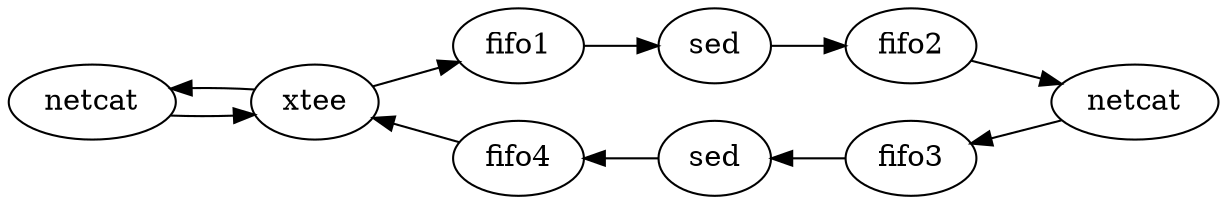 digraph bidirectionalFilter2 {
  rankdir=LR
  netcat_in [label="netcat"]
  xtee [label="xtee"]
  netcat_in -> xtee
  xtee -> netcat_in
  { rank=same
    sed1 [label="sed"];
    sed2 [label="sed"];
  }
  xtee -> fifo1
  { rank=same
    fifo1 [label="fifo1"]
    fifo4 [label="fifo4"]
  }
  { rank=same
    fifo2 [label="fifo2"]
    fifo3 [label="fifo3"]
  }
  fifo1 -> sed1
  sed1 -> fifo2
  netcat_out [label="netcat"]
  fifo2 -> netcat_out
  netcat_out -> fifo3
  fifo3 -> sed2
  sed2 -> fifo4
  fifo4 -> xtee
}